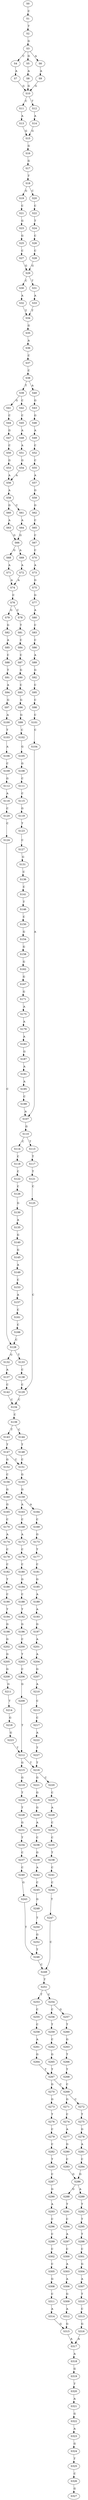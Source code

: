 strict digraph  {
	S0 -> S1 [ label = C ];
	S1 -> S2 [ label = T ];
	S2 -> S3 [ label = G ];
	S3 -> S4 [ label = C ];
	S3 -> S5 [ label = G ];
	S3 -> S6 [ label = A ];
	S4 -> S7 [ label = A ];
	S5 -> S8 [ label = A ];
	S6 -> S9 [ label = A ];
	S7 -> S10 [ label = G ];
	S8 -> S10 [ label = G ];
	S9 -> S10 [ label = G ];
	S10 -> S11 [ label = C ];
	S10 -> S12 [ label = T ];
	S11 -> S13 [ label = A ];
	S12 -> S14 [ label = A ];
	S13 -> S15 [ label = G ];
	S14 -> S15 [ label = G ];
	S15 -> S16 [ label = G ];
	S16 -> S17 [ label = G ];
	S17 -> S18 [ label = T ];
	S18 -> S19 [ label = G ];
	S18 -> S20 [ label = C ];
	S19 -> S21 [ label = C ];
	S20 -> S22 [ label = C ];
	S21 -> S23 [ label = G ];
	S22 -> S24 [ label = T ];
	S23 -> S25 [ label = G ];
	S24 -> S26 [ label = C ];
	S25 -> S27 [ label = C ];
	S26 -> S28 [ label = C ];
	S27 -> S29 [ label = G ];
	S28 -> S29 [ label = G ];
	S29 -> S30 [ label = C ];
	S29 -> S31 [ label = T ];
	S30 -> S32 [ label = A ];
	S31 -> S33 [ label = A ];
	S32 -> S34 [ label = T ];
	S33 -> S34 [ label = T ];
	S34 -> S35 [ label = G ];
	S35 -> S36 [ label = A ];
	S36 -> S37 [ label = C ];
	S37 -> S38 [ label = C ];
	S38 -> S39 [ label = T ];
	S38 -> S40 [ label = A ];
	S39 -> S41 [ label = G ];
	S39 -> S42 [ label = C ];
	S40 -> S43 [ label = G ];
	S41 -> S44 [ label = C ];
	S42 -> S45 [ label = C ];
	S43 -> S46 [ label = G ];
	S44 -> S47 [ label = G ];
	S45 -> S48 [ label = A ];
	S46 -> S49 [ label = A ];
	S47 -> S50 [ label = C ];
	S48 -> S51 [ label = A ];
	S49 -> S52 [ label = C ];
	S50 -> S53 [ label = G ];
	S51 -> S54 [ label = G ];
	S52 -> S55 [ label = C ];
	S53 -> S56 [ label = A ];
	S54 -> S56 [ label = A ];
	S55 -> S57 [ label = A ];
	S56 -> S58 [ label = A ];
	S57 -> S59 [ label = G ];
	S58 -> S60 [ label = G ];
	S58 -> S61 [ label = C ];
	S59 -> S62 [ label = G ];
	S60 -> S63 [ label = A ];
	S61 -> S64 [ label = A ];
	S62 -> S65 [ label = C ];
	S63 -> S66 [ label = G ];
	S64 -> S66 [ label = G ];
	S65 -> S67 [ label = C ];
	S66 -> S68 [ label = G ];
	S66 -> S69 [ label = A ];
	S67 -> S70 [ label = C ];
	S68 -> S71 [ label = A ];
	S69 -> S72 [ label = A ];
	S70 -> S73 [ label = A ];
	S71 -> S74 [ label = A ];
	S72 -> S74 [ label = A ];
	S73 -> S75 [ label = G ];
	S74 -> S76 [ label = C ];
	S75 -> S77 [ label = G ];
	S76 -> S78 [ label = C ];
	S76 -> S79 [ label = G ];
	S77 -> S80 [ label = A ];
	S78 -> S81 [ label = T ];
	S79 -> S82 [ label = G ];
	S80 -> S83 [ label = C ];
	S81 -> S84 [ label = C ];
	S82 -> S85 [ label = A ];
	S83 -> S86 [ label = C ];
	S84 -> S87 [ label = C ];
	S85 -> S88 [ label = C ];
	S86 -> S89 [ label = A ];
	S87 -> S90 [ label = G ];
	S88 -> S91 [ label = T ];
	S89 -> S92 [ label = G ];
	S90 -> S93 [ label = C ];
	S91 -> S94 [ label = A ];
	S92 -> S95 [ label = C ];
	S93 -> S96 [ label = G ];
	S94 -> S97 [ label = G ];
	S95 -> S98 [ label = C ];
	S96 -> S99 [ label = G ];
	S97 -> S100 [ label = A ];
	S98 -> S101 [ label = C ];
	S99 -> S102 [ label = C ];
	S100 -> S103 [ label = T ];
	S101 -> S104 [ label = C ];
	S102 -> S105 [ label = G ];
	S103 -> S106 [ label = A ];
	S104 -> S107 [ label = A ];
	S105 -> S108 [ label = G ];
	S106 -> S109 [ label = C ];
	S107 -> S110 [ label = G ];
	S108 -> S111 [ label = C ];
	S109 -> S112 [ label = G ];
	S110 -> S113 [ label = T ];
	S110 -> S114 [ label = C ];
	S111 -> S115 [ label = C ];
	S112 -> S116 [ label = A ];
	S113 -> S117 [ label = T ];
	S114 -> S118 [ label = C ];
	S115 -> S119 [ label = G ];
	S116 -> S120 [ label = C ];
	S117 -> S121 [ label = T ];
	S118 -> S122 [ label = C ];
	S119 -> S123 [ label = T ];
	S120 -> S124 [ label = C ];
	S121 -> S125 [ label = C ];
	S122 -> S126 [ label = C ];
	S123 -> S127 [ label = C ];
	S124 -> S128 [ label = C ];
	S125 -> S129 [ label = C ];
	S126 -> S130 [ label = G ];
	S127 -> S131 [ label = G ];
	S128 -> S132 [ label = G ];
	S128 -> S133 [ label = T ];
	S129 -> S134 [ label = C ];
	S130 -> S135 [ label = A ];
	S131 -> S136 [ label = C ];
	S132 -> S137 [ label = A ];
	S133 -> S138 [ label = C ];
	S134 -> S139 [ label = C ];
	S135 -> S140 [ label = G ];
	S136 -> S141 [ label = C ];
	S137 -> S142 [ label = C ];
	S138 -> S129 [ label = C ];
	S139 -> S143 [ label = T ];
	S139 -> S144 [ label = C ];
	S140 -> S145 [ label = G ];
	S141 -> S146 [ label = T ];
	S142 -> S134 [ label = C ];
	S143 -> S147 [ label = T ];
	S144 -> S148 [ label = T ];
	S145 -> S149 [ label = A ];
	S146 -> S150 [ label = C ];
	S147 -> S151 [ label = C ];
	S147 -> S152 [ label = G ];
	S148 -> S151 [ label = C ];
	S149 -> S153 [ label = C ];
	S150 -> S154 [ label = G ];
	S151 -> S155 [ label = G ];
	S152 -> S156 [ label = C ];
	S153 -> S157 [ label = A ];
	S154 -> S158 [ label = G ];
	S155 -> S159 [ label = G ];
	S156 -> S160 [ label = G ];
	S157 -> S161 [ label = C ];
	S158 -> S162 [ label = G ];
	S159 -> S163 [ label = A ];
	S159 -> S164 [ label = A ];
	S160 -> S165 [ label = G ];
	S161 -> S166 [ label = C ];
	S162 -> S167 [ label = G ];
	S163 -> S168 [ label = C ];
	S164 -> S169 [ label = C ];
	S165 -> S170 [ label = C ];
	S166 -> S128 [ label = C ];
	S167 -> S171 [ label = G ];
	S168 -> S172 [ label = A ];
	S169 -> S173 [ label = G ];
	S170 -> S174 [ label = A ];
	S171 -> S175 [ label = A ];
	S172 -> S176 [ label = C ];
	S173 -> S177 [ label = T ];
	S174 -> S178 [ label = C ];
	S175 -> S179 [ label = A ];
	S176 -> S180 [ label = C ];
	S177 -> S181 [ label = C ];
	S178 -> S182 [ label = C ];
	S179 -> S183 [ label = A ];
	S180 -> S184 [ label = G ];
	S181 -> S185 [ label = G ];
	S182 -> S186 [ label = T ];
	S183 -> S187 [ label = G ];
	S184 -> S188 [ label = C ];
	S185 -> S189 [ label = A ];
	S186 -> S190 [ label = C ];
	S187 -> S191 [ label = A ];
	S188 -> S192 [ label = T ];
	S189 -> S193 [ label = A ];
	S190 -> S194 [ label = T ];
	S191 -> S195 [ label = A ];
	S192 -> S196 [ label = G ];
	S193 -> S197 [ label = G ];
	S194 -> S198 [ label = G ];
	S195 -> S199 [ label = C ];
	S196 -> S200 [ label = C ];
	S197 -> S201 [ label = A ];
	S198 -> S202 [ label = G ];
	S199 -> S107 [ label = A ];
	S200 -> S203 [ label = T ];
	S201 -> S204 [ label = A ];
	S202 -> S205 [ label = G ];
	S203 -> S206 [ label = C ];
	S204 -> S207 [ label = G ];
	S205 -> S208 [ label = G ];
	S206 -> S209 [ label = G ];
	S207 -> S210 [ label = A ];
	S208 -> S211 [ label = G ];
	S209 -> S212 [ label = T ];
	S210 -> S213 [ label = C ];
	S211 -> S214 [ label = T ];
	S212 -> S215 [ label = G ];
	S212 -> S216 [ label = T ];
	S213 -> S217 [ label = C ];
	S214 -> S218 [ label = G ];
	S215 -> S219 [ label = G ];
	S216 -> S220 [ label = C ];
	S216 -> S221 [ label = G ];
	S217 -> S222 [ label = A ];
	S218 -> S223 [ label = G ];
	S219 -> S224 [ label = T ];
	S220 -> S225 [ label = C ];
	S221 -> S226 [ label = G ];
	S222 -> S227 [ label = T ];
	S223 -> S212 [ label = T ];
	S224 -> S228 [ label = T ];
	S225 -> S229 [ label = A ];
	S226 -> S230 [ label = G ];
	S227 -> S216 [ label = T ];
	S228 -> S231 [ label = G ];
	S229 -> S232 [ label = C ];
	S230 -> S233 [ label = A ];
	S231 -> S234 [ label = T ];
	S232 -> S235 [ label = C ];
	S233 -> S236 [ label = C ];
	S234 -> S237 [ label = C ];
	S235 -> S238 [ label = T ];
	S236 -> S239 [ label = G ];
	S237 -> S240 [ label = C ];
	S238 -> S241 [ label = C ];
	S239 -> S242 [ label = A ];
	S240 -> S243 [ label = G ];
	S241 -> S244 [ label = C ];
	S242 -> S245 [ label = C ];
	S243 -> S246 [ label = T ];
	S244 -> S247 [ label = T ];
	S245 -> S248 [ label = G ];
	S246 -> S249 [ label = C ];
	S247 -> S249 [ label = C ];
	S248 -> S250 [ label = T ];
	S249 -> S251 [ label = T ];
	S250 -> S252 [ label = G ];
	S251 -> S253 [ label = T ];
	S251 -> S254 [ label = C ];
	S252 -> S246 [ label = T ];
	S253 -> S255 [ label = C ];
	S254 -> S256 [ label = C ];
	S254 -> S257 [ label = G ];
	S255 -> S258 [ label = C ];
	S256 -> S259 [ label = T ];
	S257 -> S260 [ label = T ];
	S258 -> S261 [ label = A ];
	S259 -> S262 [ label = C ];
	S260 -> S263 [ label = G ];
	S261 -> S264 [ label = G ];
	S262 -> S265 [ label = G ];
	S263 -> S266 [ label = T ];
	S264 -> S267 [ label = T ];
	S265 -> S267 [ label = T ];
	S266 -> S268 [ label = T ];
	S267 -> S269 [ label = C ];
	S267 -> S270 [ label = G ];
	S268 -> S269 [ label = C ];
	S269 -> S271 [ label = G ];
	S269 -> S272 [ label = C ];
	S270 -> S273 [ label = G ];
	S271 -> S274 [ label = C ];
	S272 -> S275 [ label = T ];
	S273 -> S276 [ label = T ];
	S274 -> S277 [ label = A ];
	S275 -> S278 [ label = G ];
	S276 -> S279 [ label = C ];
	S277 -> S280 [ label = G ];
	S278 -> S281 [ label = A ];
	S279 -> S282 [ label = C ];
	S280 -> S283 [ label = C ];
	S281 -> S284 [ label = C ];
	S282 -> S285 [ label = T ];
	S283 -> S286 [ label = G ];
	S284 -> S286 [ label = G ];
	S285 -> S287 [ label = C ];
	S286 -> S288 [ label = G ];
	S286 -> S289 [ label = A ];
	S287 -> S290 [ label = G ];
	S288 -> S291 [ label = T ];
	S289 -> S292 [ label = T ];
	S290 -> S293 [ label = A ];
	S291 -> S294 [ label = C ];
	S292 -> S295 [ label = T ];
	S293 -> S296 [ label = C ];
	S294 -> S297 [ label = A ];
	S295 -> S298 [ label = T ];
	S296 -> S299 [ label = C ];
	S297 -> S300 [ label = C ];
	S298 -> S301 [ label = C ];
	S299 -> S302 [ label = C ];
	S300 -> S303 [ label = A ];
	S301 -> S304 [ label = G ];
	S302 -> S305 [ label = C ];
	S303 -> S306 [ label = A ];
	S304 -> S307 [ label = A ];
	S305 -> S308 [ label = G ];
	S306 -> S309 [ label = G ];
	S307 -> S310 [ label = T ];
	S308 -> S311 [ label = C ];
	S309 -> S312 [ label = A ];
	S310 -> S313 [ label = C ];
	S311 -> S314 [ label = A ];
	S312 -> S315 [ label = G ];
	S313 -> S316 [ label = G ];
	S314 -> S315 [ label = G ];
	S315 -> S317 [ label = A ];
	S316 -> S317 [ label = A ];
	S317 -> S318 [ label = A ];
	S318 -> S319 [ label = G ];
	S319 -> S320 [ label = T ];
	S320 -> S321 [ label = A ];
	S321 -> S322 [ label = G ];
	S322 -> S323 [ label = A ];
	S323 -> S324 [ label = G ];
	S324 -> S325 [ label = T ];
	S325 -> S326 [ label = C ];
	S326 -> S327 [ label = G ];
}
